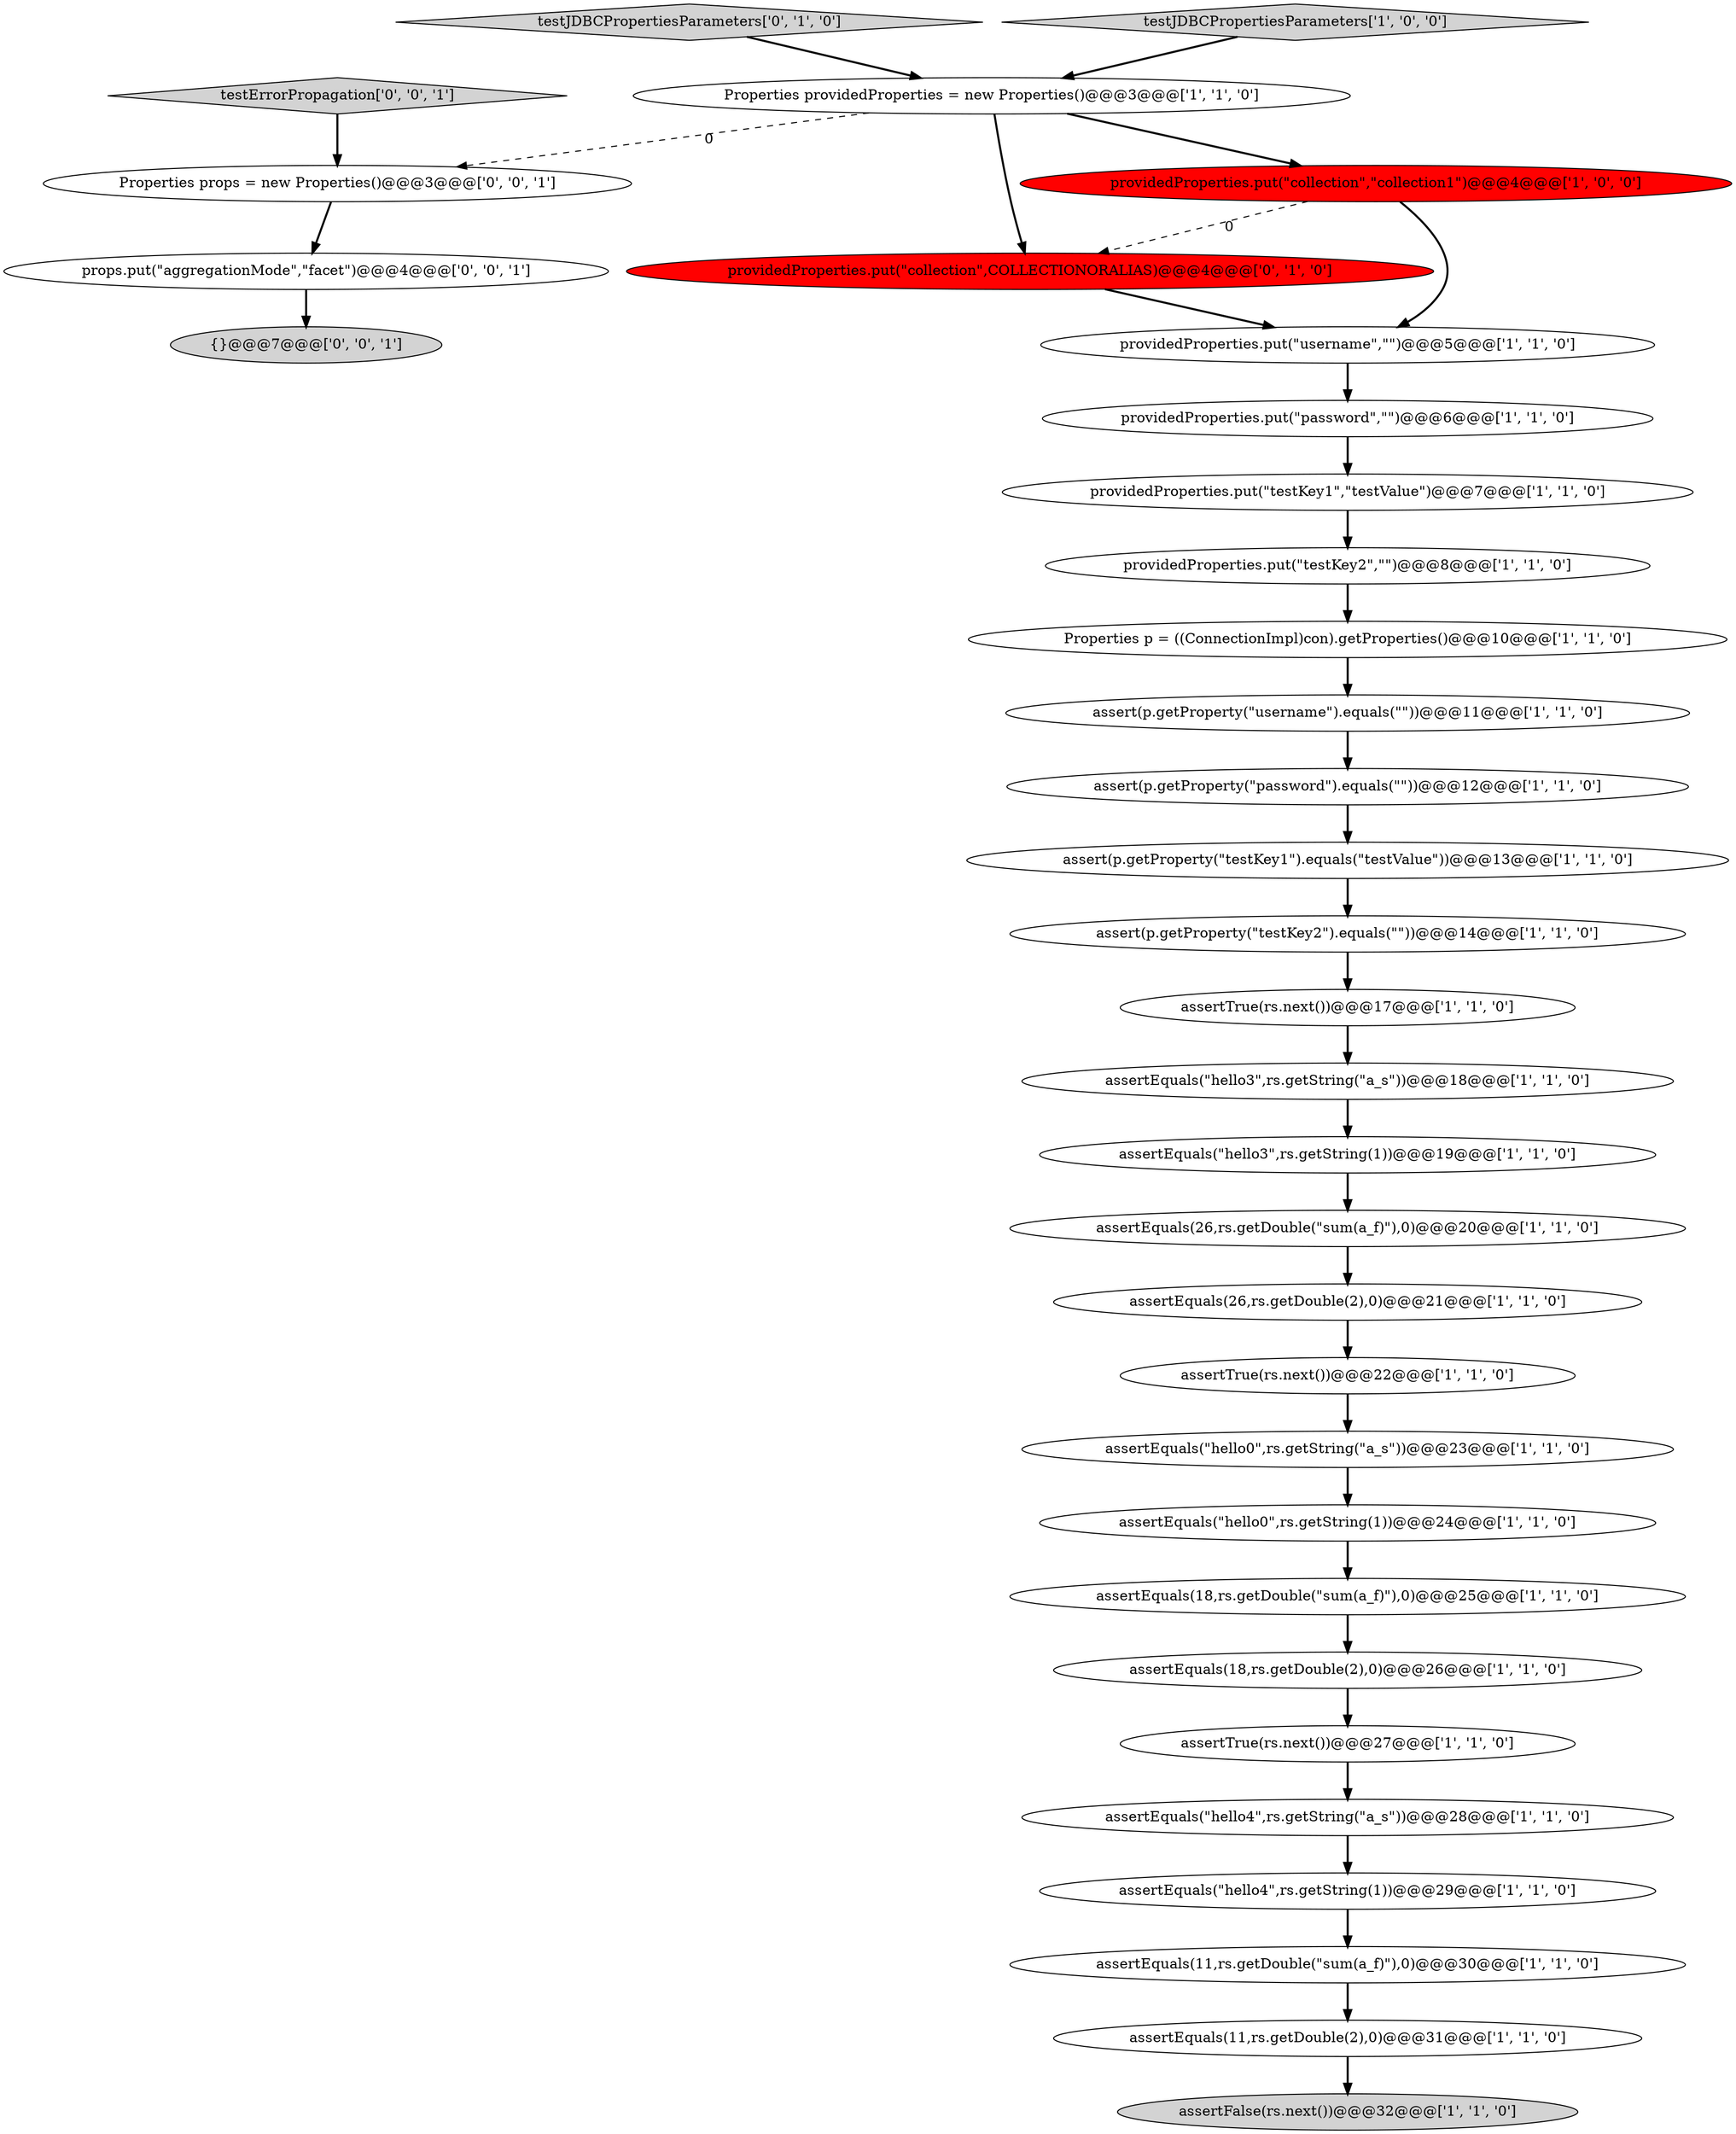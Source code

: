 digraph {
28 [style = filled, label = "providedProperties.put(\"collection\",COLLECTIONORALIAS)@@@4@@@['0', '1', '0']", fillcolor = red, shape = ellipse image = "AAA1AAABBB2BBB"];
12 [style = filled, label = "providedProperties.put(\"username\",\"\")@@@5@@@['1', '1', '0']", fillcolor = white, shape = ellipse image = "AAA0AAABBB1BBB"];
27 [style = filled, label = "assertEquals(\"hello4\",rs.getString(1))@@@29@@@['1', '1', '0']", fillcolor = white, shape = ellipse image = "AAA0AAABBB1BBB"];
24 [style = filled, label = "providedProperties.put(\"collection\",\"collection1\")@@@4@@@['1', '0', '0']", fillcolor = red, shape = ellipse image = "AAA1AAABBB1BBB"];
9 [style = filled, label = "assert(p.getProperty(\"testKey1\").equals(\"testValue\"))@@@13@@@['1', '1', '0']", fillcolor = white, shape = ellipse image = "AAA0AAABBB1BBB"];
6 [style = filled, label = "assertEquals(18,rs.getDouble(\"sum(a_f)\"),0)@@@25@@@['1', '1', '0']", fillcolor = white, shape = ellipse image = "AAA0AAABBB1BBB"];
14 [style = filled, label = "assertTrue(rs.next())@@@22@@@['1', '1', '0']", fillcolor = white, shape = ellipse image = "AAA0AAABBB1BBB"];
8 [style = filled, label = "assertEquals(\"hello0\",rs.getString(\"a_s\"))@@@23@@@['1', '1', '0']", fillcolor = white, shape = ellipse image = "AAA0AAABBB1BBB"];
15 [style = filled, label = "assertTrue(rs.next())@@@27@@@['1', '1', '0']", fillcolor = white, shape = ellipse image = "AAA0AAABBB1BBB"];
5 [style = filled, label = "Properties providedProperties = new Properties()@@@3@@@['1', '1', '0']", fillcolor = white, shape = ellipse image = "AAA0AAABBB1BBB"];
23 [style = filled, label = "assertEquals(\"hello4\",rs.getString(\"a_s\"))@@@28@@@['1', '1', '0']", fillcolor = white, shape = ellipse image = "AAA0AAABBB1BBB"];
29 [style = filled, label = "testJDBCPropertiesParameters['0', '1', '0']", fillcolor = lightgray, shape = diamond image = "AAA0AAABBB2BBB"];
17 [style = filled, label = "assertEquals(\"hello3\",rs.getString(1))@@@19@@@['1', '1', '0']", fillcolor = white, shape = ellipse image = "AAA0AAABBB1BBB"];
20 [style = filled, label = "assertEquals(18,rs.getDouble(2),0)@@@26@@@['1', '1', '0']", fillcolor = white, shape = ellipse image = "AAA0AAABBB1BBB"];
31 [style = filled, label = "{}@@@7@@@['0', '0', '1']", fillcolor = lightgray, shape = ellipse image = "AAA0AAABBB3BBB"];
19 [style = filled, label = "assertEquals(\"hello3\",rs.getString(\"a_s\"))@@@18@@@['1', '1', '0']", fillcolor = white, shape = ellipse image = "AAA0AAABBB1BBB"];
2 [style = filled, label = "testJDBCPropertiesParameters['1', '0', '0']", fillcolor = lightgray, shape = diamond image = "AAA0AAABBB1BBB"];
22 [style = filled, label = "providedProperties.put(\"password\",\"\")@@@6@@@['1', '1', '0']", fillcolor = white, shape = ellipse image = "AAA0AAABBB1BBB"];
4 [style = filled, label = "providedProperties.put(\"testKey2\",\"\")@@@8@@@['1', '1', '0']", fillcolor = white, shape = ellipse image = "AAA0AAABBB1BBB"];
0 [style = filled, label = "assert(p.getProperty(\"username\").equals(\"\"))@@@11@@@['1', '1', '0']", fillcolor = white, shape = ellipse image = "AAA0AAABBB1BBB"];
3 [style = filled, label = "providedProperties.put(\"testKey1\",\"testValue\")@@@7@@@['1', '1', '0']", fillcolor = white, shape = ellipse image = "AAA0AAABBB1BBB"];
25 [style = filled, label = "assertFalse(rs.next())@@@32@@@['1', '1', '0']", fillcolor = lightgray, shape = ellipse image = "AAA0AAABBB1BBB"];
10 [style = filled, label = "assertEquals(26,rs.getDouble(\"sum(a_f)\"),0)@@@20@@@['1', '1', '0']", fillcolor = white, shape = ellipse image = "AAA0AAABBB1BBB"];
33 [style = filled, label = "testErrorPropagation['0', '0', '1']", fillcolor = lightgray, shape = diamond image = "AAA0AAABBB3BBB"];
26 [style = filled, label = "assertEquals(26,rs.getDouble(2),0)@@@21@@@['1', '1', '0']", fillcolor = white, shape = ellipse image = "AAA0AAABBB1BBB"];
7 [style = filled, label = "assertTrue(rs.next())@@@17@@@['1', '1', '0']", fillcolor = white, shape = ellipse image = "AAA0AAABBB1BBB"];
16 [style = filled, label = "assert(p.getProperty(\"password\").equals(\"\"))@@@12@@@['1', '1', '0']", fillcolor = white, shape = ellipse image = "AAA0AAABBB1BBB"];
21 [style = filled, label = "assertEquals(\"hello0\",rs.getString(1))@@@24@@@['1', '1', '0']", fillcolor = white, shape = ellipse image = "AAA0AAABBB1BBB"];
30 [style = filled, label = "props.put(\"aggregationMode\",\"facet\")@@@4@@@['0', '0', '1']", fillcolor = white, shape = ellipse image = "AAA0AAABBB3BBB"];
13 [style = filled, label = "assert(p.getProperty(\"testKey2\").equals(\"\"))@@@14@@@['1', '1', '0']", fillcolor = white, shape = ellipse image = "AAA0AAABBB1BBB"];
18 [style = filled, label = "Properties p = ((ConnectionImpl)con).getProperties()@@@10@@@['1', '1', '0']", fillcolor = white, shape = ellipse image = "AAA0AAABBB1BBB"];
32 [style = filled, label = "Properties props = new Properties()@@@3@@@['0', '0', '1']", fillcolor = white, shape = ellipse image = "AAA0AAABBB3BBB"];
11 [style = filled, label = "assertEquals(11,rs.getDouble(2),0)@@@31@@@['1', '1', '0']", fillcolor = white, shape = ellipse image = "AAA0AAABBB1BBB"];
1 [style = filled, label = "assertEquals(11,rs.getDouble(\"sum(a_f)\"),0)@@@30@@@['1', '1', '0']", fillcolor = white, shape = ellipse image = "AAA0AAABBB1BBB"];
17->10 [style = bold, label=""];
15->23 [style = bold, label=""];
0->16 [style = bold, label=""];
24->12 [style = bold, label=""];
27->1 [style = bold, label=""];
29->5 [style = bold, label=""];
23->27 [style = bold, label=""];
21->6 [style = bold, label=""];
12->22 [style = bold, label=""];
26->14 [style = bold, label=""];
4->18 [style = bold, label=""];
10->26 [style = bold, label=""];
19->17 [style = bold, label=""];
28->12 [style = bold, label=""];
5->28 [style = bold, label=""];
32->30 [style = bold, label=""];
3->4 [style = bold, label=""];
24->28 [style = dashed, label="0"];
1->11 [style = bold, label=""];
22->3 [style = bold, label=""];
6->20 [style = bold, label=""];
5->32 [style = dashed, label="0"];
30->31 [style = bold, label=""];
13->7 [style = bold, label=""];
5->24 [style = bold, label=""];
8->21 [style = bold, label=""];
33->32 [style = bold, label=""];
14->8 [style = bold, label=""];
20->15 [style = bold, label=""];
7->19 [style = bold, label=""];
18->0 [style = bold, label=""];
16->9 [style = bold, label=""];
11->25 [style = bold, label=""];
2->5 [style = bold, label=""];
9->13 [style = bold, label=""];
}
